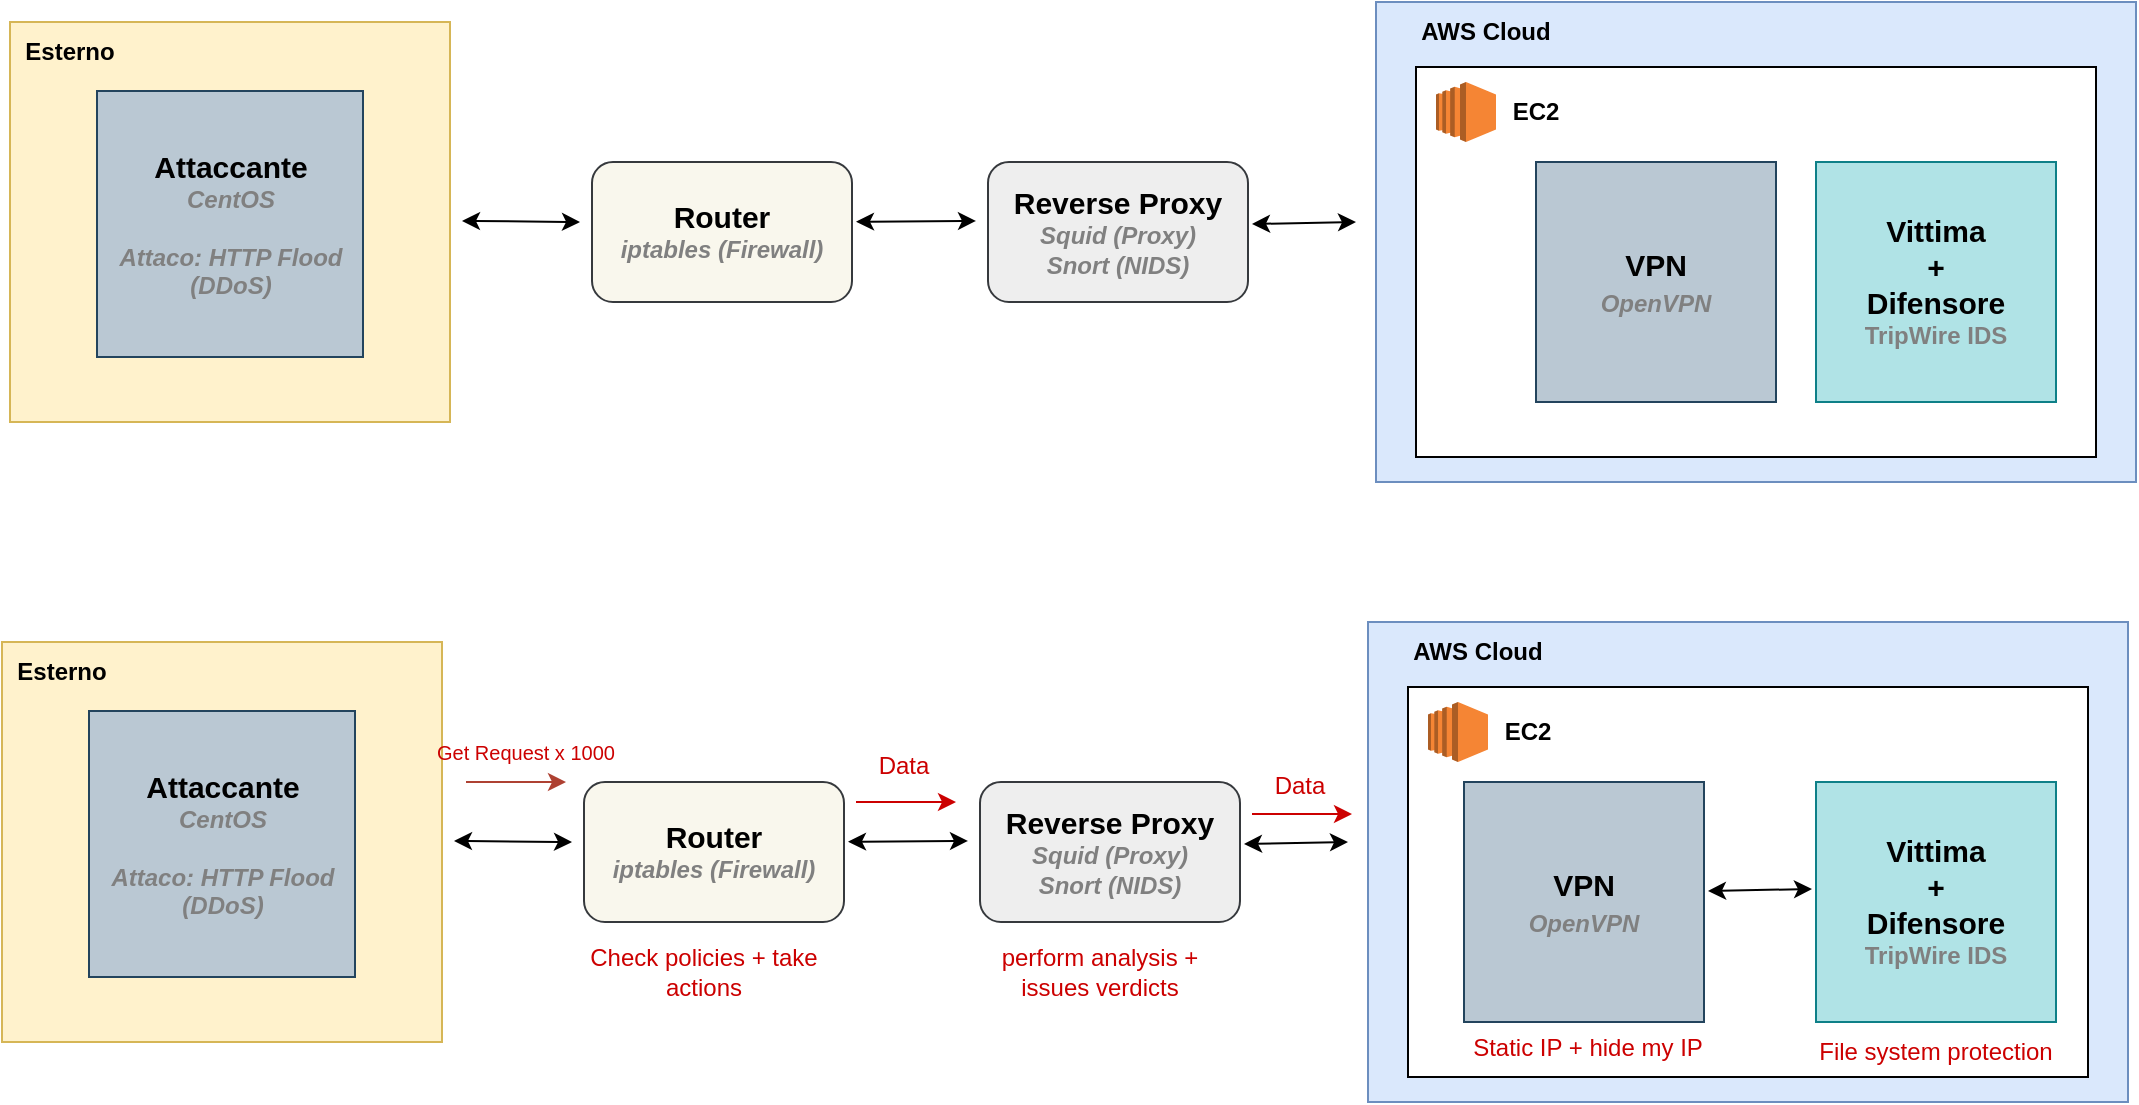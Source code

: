 <mxfile version="22.0.8" type="github">
  <diagram name="Page-1" id="G_46Ibd87XMwWbNHQ8Hr">
    <mxGraphModel dx="954" dy="519" grid="1" gridSize="10" guides="1" tooltips="1" connect="1" arrows="1" fold="1" page="1" pageScale="1" pageWidth="1169" pageHeight="827" math="0" shadow="0">
      <root>
        <mxCell id="0" />
        <mxCell id="1" parent="0" />
        <mxCell id="wrRl_CSVMA1ogH7QKfI4-5" value="" style="rounded=0;whiteSpace=wrap;html=1;fillColor=#fff2cc;strokeColor=#d6b656;" parent="1" vertex="1">
          <mxGeometry x="57" y="160" width="220" height="200" as="geometry" />
        </mxCell>
        <mxCell id="f9FQxa9d2ZdBtJksNgBv-17" value="" style="rounded=0;whiteSpace=wrap;html=1;fillColor=#dae8fc;strokeColor=#6c8ebf;" parent="1" vertex="1">
          <mxGeometry x="740" y="150" width="380" height="240" as="geometry" />
        </mxCell>
        <mxCell id="f9FQxa9d2ZdBtJksNgBv-1" value="&lt;div&gt;&lt;b&gt;&lt;font style=&quot;font-size: 15px;&quot;&gt;Attaccante&lt;/font&gt;&lt;/b&gt;&lt;/div&gt;&lt;div&gt;&lt;font color=&quot;#808080&quot;&gt;&lt;b&gt;&lt;i&gt;CentOS&lt;/i&gt;&lt;/b&gt;&lt;/font&gt;&lt;/div&gt;&lt;div&gt;&lt;font color=&quot;#808080&quot;&gt;&lt;b&gt;&lt;i&gt;&lt;br&gt;&lt;/i&gt;&lt;/b&gt;&lt;/font&gt;&lt;/div&gt;&lt;div&gt;&lt;font color=&quot;#808080&quot;&gt;&lt;b&gt;&lt;i&gt;&lt;span style=&quot;&quot;&gt;&lt;font style=&quot;font-size: 12px;&quot;&gt;Attaco: HTTP Flood&lt;/font&gt;&lt;/span&gt;&lt;/i&gt;&lt;/b&gt;&lt;/font&gt;&lt;/div&gt;&lt;div&gt;&lt;font color=&quot;#808080&quot;&gt;&lt;b&gt;&lt;i&gt;&lt;span style=&quot;&quot;&gt;&lt;font style=&quot;font-size: 12px;&quot;&gt;(DDoS)&lt;br&gt;&lt;/font&gt;&lt;/span&gt;&lt;/i&gt;&lt;/b&gt;&lt;/font&gt;&lt;/div&gt;" style="whiteSpace=wrap;html=1;aspect=fixed;fillColor=#bac8d3;strokeColor=#23445d;" parent="1" vertex="1">
          <mxGeometry x="100.5" y="194.5" width="133" height="133" as="geometry" />
        </mxCell>
        <mxCell id="f9FQxa9d2ZdBtJksNgBv-2" value="&lt;div&gt;&lt;font style=&quot;font-size: 15px;&quot;&gt;&lt;b&gt;Reverse Proxy&lt;/b&gt;&lt;/font&gt;&lt;/div&gt;&lt;div style=&quot;&quot;&gt;&lt;font style=&quot;font-size: 12px;&quot; color=&quot;#808080&quot;&gt;&lt;i&gt;&lt;font style=&quot;font-size: 12px;&quot;&gt;&lt;b&gt;Squid (Proxy)&lt;br&gt;&lt;/b&gt;&lt;/font&gt;&lt;/i&gt;&lt;/font&gt;&lt;/div&gt;&lt;div style=&quot;&quot;&gt;&lt;font style=&quot;font-size: 12px;&quot; color=&quot;#808080&quot;&gt;&lt;i&gt;&lt;font style=&quot;font-size: 12px;&quot;&gt;&lt;b&gt;Snort (NIDS)&lt;/b&gt;&lt;/font&gt;&lt;font style=&quot;font-size: 12px;&quot;&gt;&lt;b&gt;&lt;br&gt;&lt;/b&gt;&lt;/font&gt;&lt;/i&gt;&lt;/font&gt;&lt;/div&gt;" style="rounded=1;whiteSpace=wrap;html=1;fillColor=#eeeeee;strokeColor=#36393d;" parent="1" vertex="1">
          <mxGeometry x="546" y="230" width="130" height="70" as="geometry" />
        </mxCell>
        <mxCell id="f9FQxa9d2ZdBtJksNgBv-3" value="&lt;div&gt;&lt;font style=&quot;font-size: 15px;&quot;&gt;&lt;b&gt;Router&lt;/b&gt;&lt;/font&gt;&lt;/div&gt;&lt;div style=&quot;&quot;&gt;&lt;i&gt;&lt;font style=&quot;font-size: 12px;&quot; color=&quot;#808080&quot;&gt;&lt;b style=&quot;&quot;&gt;iptables (Firewall)&lt;/b&gt;&lt;/font&gt;&lt;font style=&quot;font-size: 12px;&quot; color=&quot;#808080&quot;&gt;&lt;b&gt;&lt;br&gt;&lt;/b&gt;&lt;/font&gt;&lt;/i&gt;&lt;/div&gt;" style="rounded=1;whiteSpace=wrap;html=1;fillColor=#f9f7ed;strokeColor=#36393d;" parent="1" vertex="1">
          <mxGeometry x="348" y="230" width="130" height="70" as="geometry" />
        </mxCell>
        <mxCell id="f9FQxa9d2ZdBtJksNgBv-18" value="&lt;b&gt;AWS Cloud&lt;/b&gt;" style="text;html=1;strokeColor=none;fillColor=none;align=center;verticalAlign=middle;whiteSpace=wrap;rounded=0;" parent="1" vertex="1">
          <mxGeometry x="750" y="150" width="90" height="30" as="geometry" />
        </mxCell>
        <mxCell id="wrRl_CSVMA1ogH7QKfI4-1" value="" style="endArrow=classic;startArrow=classic;html=1;rounded=0;" parent="1" edge="1">
          <mxGeometry width="50" height="50" relative="1" as="geometry">
            <mxPoint x="678" y="261" as="sourcePoint" />
            <mxPoint x="730" y="260" as="targetPoint" />
          </mxGeometry>
        </mxCell>
        <mxCell id="wrRl_CSVMA1ogH7QKfI4-2" value="" style="endArrow=classic;startArrow=classic;html=1;rounded=0;" parent="1" edge="1">
          <mxGeometry width="50" height="50" relative="1" as="geometry">
            <mxPoint x="283" y="259.44" as="sourcePoint" />
            <mxPoint x="342" y="260" as="targetPoint" />
          </mxGeometry>
        </mxCell>
        <mxCell id="wrRl_CSVMA1ogH7QKfI4-3" value="" style="endArrow=classic;startArrow=classic;html=1;rounded=0;" parent="1" edge="1">
          <mxGeometry width="50" height="50" relative="1" as="geometry">
            <mxPoint x="480" y="259.88" as="sourcePoint" />
            <mxPoint x="540" y="259.44" as="targetPoint" />
          </mxGeometry>
        </mxCell>
        <mxCell id="wrRl_CSVMA1ogH7QKfI4-6" value="&lt;b&gt;Esterno&lt;/b&gt;" style="text;html=1;strokeColor=none;fillColor=none;align=center;verticalAlign=middle;whiteSpace=wrap;rounded=0;" parent="1" vertex="1">
          <mxGeometry x="57" y="160" width="60" height="30" as="geometry" />
        </mxCell>
        <mxCell id="MxLyj3iV6a0nHhZ-u5k7-2" value="" style="rounded=0;whiteSpace=wrap;html=1;" vertex="1" parent="1">
          <mxGeometry x="760" y="182.5" width="340" height="195" as="geometry" />
        </mxCell>
        <mxCell id="f9FQxa9d2ZdBtJksNgBv-7" value="&lt;div&gt;&lt;b&gt;&lt;font style=&quot;font-size: 15px;&quot;&gt;Vittima&lt;/font&gt;&lt;/b&gt;&lt;/div&gt;&lt;div&gt;&lt;b&gt;&lt;font style=&quot;font-size: 15px;&quot;&gt;+&lt;/font&gt;&lt;/b&gt;&lt;/div&gt;&lt;div&gt;&lt;b&gt;&lt;font style=&quot;font-size: 15px;&quot;&gt;Difensore&lt;br&gt;&lt;/font&gt;&lt;/b&gt;&lt;/div&gt;&lt;div&gt;&lt;b style=&quot;&quot;&gt;&lt;font color=&quot;#808080&quot; style=&quot;font-size: 12px;&quot;&gt;TripWire IDS&lt;br&gt;&lt;/font&gt;&lt;/b&gt;&lt;/div&gt;" style="whiteSpace=wrap;html=1;aspect=fixed;fillColor=#b0e3e6;strokeColor=#0e8088;" parent="1" vertex="1">
          <mxGeometry x="960" y="230" width="120" height="120" as="geometry" />
        </mxCell>
        <mxCell id="MxLyj3iV6a0nHhZ-u5k7-1" value="&lt;div&gt;&lt;font style=&quot;font-size: 15px;&quot;&gt;&lt;b&gt;VPN&lt;/b&gt;&lt;/font&gt;&lt;/div&gt;&lt;div&gt;&lt;font color=&quot;#808080&quot; style=&quot;font-size: 15px;&quot;&gt;&lt;b style=&quot;font-size: 12px;&quot;&gt;&lt;i&gt;OpenVPN&lt;br&gt;&lt;/i&gt;&lt;/b&gt;&lt;/font&gt;&lt;/div&gt;" style="whiteSpace=wrap;html=1;aspect=fixed;fillColor=#bac8d3;strokeColor=#23445d;" vertex="1" parent="1">
          <mxGeometry x="820" y="230" width="120" height="120" as="geometry" />
        </mxCell>
        <mxCell id="MxLyj3iV6a0nHhZ-u5k7-3" value="" style="outlineConnect=0;dashed=0;verticalLabelPosition=bottom;verticalAlign=top;align=center;html=1;shape=mxgraph.aws3.ec2;fillColor=#F58534;gradientColor=none;" vertex="1" parent="1">
          <mxGeometry x="770" y="190" width="30" height="30" as="geometry" />
        </mxCell>
        <mxCell id="MxLyj3iV6a0nHhZ-u5k7-4" value="&lt;b&gt;EC2&lt;/b&gt;" style="text;html=1;strokeColor=none;fillColor=none;align=center;verticalAlign=middle;whiteSpace=wrap;rounded=0;" vertex="1" parent="1">
          <mxGeometry x="790" y="190" width="60" height="30" as="geometry" />
        </mxCell>
        <mxCell id="MxLyj3iV6a0nHhZ-u5k7-5" value="" style="rounded=0;whiteSpace=wrap;html=1;fillColor=#fff2cc;strokeColor=#d6b656;" vertex="1" parent="1">
          <mxGeometry x="53" y="470" width="220" height="200" as="geometry" />
        </mxCell>
        <mxCell id="MxLyj3iV6a0nHhZ-u5k7-6" value="" style="rounded=0;whiteSpace=wrap;html=1;fillColor=#dae8fc;strokeColor=#6c8ebf;" vertex="1" parent="1">
          <mxGeometry x="736" y="460" width="380" height="240" as="geometry" />
        </mxCell>
        <mxCell id="MxLyj3iV6a0nHhZ-u5k7-7" value="&lt;div&gt;&lt;b&gt;&lt;font style=&quot;font-size: 15px;&quot;&gt;Attaccante&lt;/font&gt;&lt;/b&gt;&lt;/div&gt;&lt;div&gt;&lt;font color=&quot;#808080&quot;&gt;&lt;b&gt;&lt;i&gt;CentOS&lt;/i&gt;&lt;/b&gt;&lt;/font&gt;&lt;/div&gt;&lt;div&gt;&lt;font color=&quot;#808080&quot;&gt;&lt;b&gt;&lt;i&gt;&lt;br&gt;&lt;/i&gt;&lt;/b&gt;&lt;/font&gt;&lt;/div&gt;&lt;div&gt;&lt;font color=&quot;#808080&quot;&gt;&lt;b&gt;&lt;i&gt;&lt;span style=&quot;&quot;&gt;&lt;font style=&quot;font-size: 12px;&quot;&gt;Attaco: HTTP Flood&lt;/font&gt;&lt;/span&gt;&lt;/i&gt;&lt;/b&gt;&lt;/font&gt;&lt;/div&gt;&lt;div&gt;&lt;font color=&quot;#808080&quot;&gt;&lt;b&gt;&lt;i&gt;&lt;span style=&quot;&quot;&gt;&lt;font style=&quot;font-size: 12px;&quot;&gt;(DDoS)&lt;br&gt;&lt;/font&gt;&lt;/span&gt;&lt;/i&gt;&lt;/b&gt;&lt;/font&gt;&lt;/div&gt;" style="whiteSpace=wrap;html=1;aspect=fixed;fillColor=#bac8d3;strokeColor=#23445d;" vertex="1" parent="1">
          <mxGeometry x="96.5" y="504.5" width="133" height="133" as="geometry" />
        </mxCell>
        <mxCell id="MxLyj3iV6a0nHhZ-u5k7-8" value="&lt;div&gt;&lt;font style=&quot;font-size: 15px;&quot;&gt;&lt;b&gt;Reverse Proxy&lt;/b&gt;&lt;/font&gt;&lt;/div&gt;&lt;div style=&quot;&quot;&gt;&lt;font style=&quot;font-size: 12px;&quot; color=&quot;#808080&quot;&gt;&lt;i&gt;&lt;font style=&quot;font-size: 12px;&quot;&gt;&lt;b&gt;Squid (Proxy)&lt;br&gt;&lt;/b&gt;&lt;/font&gt;&lt;/i&gt;&lt;/font&gt;&lt;/div&gt;&lt;div style=&quot;&quot;&gt;&lt;font style=&quot;font-size: 12px;&quot; color=&quot;#808080&quot;&gt;&lt;i&gt;&lt;font style=&quot;font-size: 12px;&quot;&gt;&lt;b&gt;Snort (NIDS)&lt;/b&gt;&lt;/font&gt;&lt;font style=&quot;font-size: 12px;&quot;&gt;&lt;b&gt;&lt;br&gt;&lt;/b&gt;&lt;/font&gt;&lt;/i&gt;&lt;/font&gt;&lt;/div&gt;" style="rounded=1;whiteSpace=wrap;html=1;fillColor=#eeeeee;strokeColor=#36393d;" vertex="1" parent="1">
          <mxGeometry x="542" y="540" width="130" height="70" as="geometry" />
        </mxCell>
        <mxCell id="MxLyj3iV6a0nHhZ-u5k7-9" value="&lt;div&gt;&lt;font style=&quot;font-size: 15px;&quot;&gt;&lt;b&gt;Router&lt;/b&gt;&lt;/font&gt;&lt;/div&gt;&lt;div style=&quot;&quot;&gt;&lt;i&gt;&lt;font style=&quot;font-size: 12px;&quot; color=&quot;#808080&quot;&gt;&lt;b style=&quot;&quot;&gt;iptables (Firewall)&lt;/b&gt;&lt;/font&gt;&lt;font style=&quot;font-size: 12px;&quot; color=&quot;#808080&quot;&gt;&lt;b&gt;&lt;br&gt;&lt;/b&gt;&lt;/font&gt;&lt;/i&gt;&lt;/div&gt;" style="rounded=1;whiteSpace=wrap;html=1;fillColor=#f9f7ed;strokeColor=#36393d;" vertex="1" parent="1">
          <mxGeometry x="344" y="540" width="130" height="70" as="geometry" />
        </mxCell>
        <mxCell id="MxLyj3iV6a0nHhZ-u5k7-10" value="&lt;b&gt;AWS Cloud&lt;/b&gt;" style="text;html=1;strokeColor=none;fillColor=none;align=center;verticalAlign=middle;whiteSpace=wrap;rounded=0;" vertex="1" parent="1">
          <mxGeometry x="746" y="460" width="90" height="30" as="geometry" />
        </mxCell>
        <mxCell id="MxLyj3iV6a0nHhZ-u5k7-11" value="" style="endArrow=classic;startArrow=classic;html=1;rounded=0;" edge="1" parent="1">
          <mxGeometry width="50" height="50" relative="1" as="geometry">
            <mxPoint x="674" y="571" as="sourcePoint" />
            <mxPoint x="726" y="570" as="targetPoint" />
          </mxGeometry>
        </mxCell>
        <mxCell id="MxLyj3iV6a0nHhZ-u5k7-12" value="" style="endArrow=classic;startArrow=classic;html=1;rounded=0;" edge="1" parent="1">
          <mxGeometry width="50" height="50" relative="1" as="geometry">
            <mxPoint x="279" y="569.44" as="sourcePoint" />
            <mxPoint x="338" y="570" as="targetPoint" />
          </mxGeometry>
        </mxCell>
        <mxCell id="MxLyj3iV6a0nHhZ-u5k7-13" value="" style="endArrow=classic;startArrow=classic;html=1;rounded=0;" edge="1" parent="1">
          <mxGeometry width="50" height="50" relative="1" as="geometry">
            <mxPoint x="476" y="569.88" as="sourcePoint" />
            <mxPoint x="536" y="569.44" as="targetPoint" />
          </mxGeometry>
        </mxCell>
        <mxCell id="MxLyj3iV6a0nHhZ-u5k7-14" value="&lt;b&gt;Esterno&lt;/b&gt;" style="text;html=1;strokeColor=none;fillColor=none;align=center;verticalAlign=middle;whiteSpace=wrap;rounded=0;" vertex="1" parent="1">
          <mxGeometry x="53" y="470" width="60" height="30" as="geometry" />
        </mxCell>
        <mxCell id="MxLyj3iV6a0nHhZ-u5k7-15" value="" style="rounded=0;whiteSpace=wrap;html=1;" vertex="1" parent="1">
          <mxGeometry x="756" y="492.5" width="340" height="195" as="geometry" />
        </mxCell>
        <mxCell id="MxLyj3iV6a0nHhZ-u5k7-16" value="&lt;div&gt;&lt;b&gt;&lt;font style=&quot;font-size: 15px;&quot;&gt;Vittima&lt;/font&gt;&lt;/b&gt;&lt;/div&gt;&lt;div&gt;&lt;b&gt;&lt;font style=&quot;font-size: 15px;&quot;&gt;+&lt;/font&gt;&lt;/b&gt;&lt;/div&gt;&lt;div&gt;&lt;b&gt;&lt;font style=&quot;font-size: 15px;&quot;&gt;Difensore&lt;br&gt;&lt;/font&gt;&lt;/b&gt;&lt;/div&gt;&lt;div&gt;&lt;b style=&quot;&quot;&gt;&lt;font color=&quot;#808080&quot; style=&quot;font-size: 12px;&quot;&gt;TripWire IDS&lt;br&gt;&lt;/font&gt;&lt;/b&gt;&lt;/div&gt;" style="whiteSpace=wrap;html=1;aspect=fixed;fillColor=#b0e3e6;strokeColor=#0e8088;" vertex="1" parent="1">
          <mxGeometry x="960" y="540" width="120" height="120" as="geometry" />
        </mxCell>
        <mxCell id="MxLyj3iV6a0nHhZ-u5k7-17" value="&lt;div&gt;&lt;font style=&quot;font-size: 15px;&quot;&gt;&lt;b&gt;VPN&lt;/b&gt;&lt;/font&gt;&lt;/div&gt;&lt;div&gt;&lt;font color=&quot;#808080&quot; style=&quot;font-size: 15px;&quot;&gt;&lt;b style=&quot;font-size: 12px;&quot;&gt;&lt;i&gt;OpenVPN&lt;br&gt;&lt;/i&gt;&lt;/b&gt;&lt;/font&gt;&lt;/div&gt;" style="whiteSpace=wrap;html=1;aspect=fixed;fillColor=#bac8d3;strokeColor=#23445d;" vertex="1" parent="1">
          <mxGeometry x="784" y="540" width="120" height="120" as="geometry" />
        </mxCell>
        <mxCell id="MxLyj3iV6a0nHhZ-u5k7-18" value="" style="outlineConnect=0;dashed=0;verticalLabelPosition=bottom;verticalAlign=top;align=center;html=1;shape=mxgraph.aws3.ec2;fillColor=#F58534;gradientColor=none;" vertex="1" parent="1">
          <mxGeometry x="766" y="500" width="30" height="30" as="geometry" />
        </mxCell>
        <mxCell id="MxLyj3iV6a0nHhZ-u5k7-19" value="&lt;b&gt;EC2&lt;/b&gt;" style="text;html=1;strokeColor=none;fillColor=none;align=center;verticalAlign=middle;whiteSpace=wrap;rounded=0;" vertex="1" parent="1">
          <mxGeometry x="786" y="500" width="60" height="30" as="geometry" />
        </mxCell>
        <mxCell id="MxLyj3iV6a0nHhZ-u5k7-20" value="" style="endArrow=classic;html=1;rounded=0;fillColor=#fad9d5;strokeColor=#ae4132;" edge="1" parent="1">
          <mxGeometry width="50" height="50" relative="1" as="geometry">
            <mxPoint x="285" y="540" as="sourcePoint" />
            <mxPoint x="335" y="540" as="targetPoint" />
          </mxGeometry>
        </mxCell>
        <mxCell id="MxLyj3iV6a0nHhZ-u5k7-22" value="&lt;font color=&quot;#cc0000&quot; style=&quot;font-size: 10px;&quot;&gt;Get Request x 1000&lt;/font&gt;" style="text;html=1;strokeColor=none;fillColor=none;align=center;verticalAlign=middle;whiteSpace=wrap;rounded=0;" vertex="1" parent="1">
          <mxGeometry x="260" y="510" width="110" height="30" as="geometry" />
        </mxCell>
        <mxCell id="MxLyj3iV6a0nHhZ-u5k7-24" value="&lt;font color=&quot;#cc0000&quot;&gt;Check policies + take actions&lt;/font&gt;" style="text;html=1;strokeColor=none;fillColor=none;align=center;verticalAlign=middle;whiteSpace=wrap;rounded=0;" vertex="1" parent="1">
          <mxGeometry x="344" y="620" width="120" height="30" as="geometry" />
        </mxCell>
        <mxCell id="MxLyj3iV6a0nHhZ-u5k7-25" value="" style="endArrow=classic;html=1;rounded=0;strokeColor=#CC0000;" edge="1" parent="1">
          <mxGeometry width="50" height="50" relative="1" as="geometry">
            <mxPoint x="480" y="550" as="sourcePoint" />
            <mxPoint x="530" y="550" as="targetPoint" />
          </mxGeometry>
        </mxCell>
        <mxCell id="MxLyj3iV6a0nHhZ-u5k7-26" value="&lt;font color=&quot;#cc0000&quot;&gt;Data&lt;/font&gt;" style="text;html=1;strokeColor=none;fillColor=none;align=center;verticalAlign=middle;whiteSpace=wrap;rounded=0;" vertex="1" parent="1">
          <mxGeometry x="474" y="517" width="60" height="30" as="geometry" />
        </mxCell>
        <mxCell id="MxLyj3iV6a0nHhZ-u5k7-27" value="&lt;font color=&quot;#cc0000&quot;&gt;perform analysis + issues verdicts&lt;/font&gt;" style="text;html=1;strokeColor=none;fillColor=none;align=center;verticalAlign=middle;whiteSpace=wrap;rounded=0;" vertex="1" parent="1">
          <mxGeometry x="542" y="620" width="120" height="30" as="geometry" />
        </mxCell>
        <mxCell id="MxLyj3iV6a0nHhZ-u5k7-29" value="&lt;font color=&quot;#cc0000&quot;&gt;Static IP + hide my IP&lt;br&gt;&lt;/font&gt;" style="text;html=1;strokeColor=none;fillColor=none;align=center;verticalAlign=middle;whiteSpace=wrap;rounded=0;" vertex="1" parent="1">
          <mxGeometry x="786" y="657.5" width="120" height="30" as="geometry" />
        </mxCell>
        <mxCell id="MxLyj3iV6a0nHhZ-u5k7-30" value="" style="endArrow=classic;html=1;rounded=0;strokeColor=#CC0000;" edge="1" parent="1">
          <mxGeometry width="50" height="50" relative="1" as="geometry">
            <mxPoint x="678" y="556" as="sourcePoint" />
            <mxPoint x="728" y="556" as="targetPoint" />
          </mxGeometry>
        </mxCell>
        <mxCell id="MxLyj3iV6a0nHhZ-u5k7-31" value="&lt;font color=&quot;#cc0000&quot;&gt;Data&lt;/font&gt;" style="text;html=1;strokeColor=none;fillColor=none;align=center;verticalAlign=middle;whiteSpace=wrap;rounded=0;" vertex="1" parent="1">
          <mxGeometry x="672" y="527" width="60" height="30" as="geometry" />
        </mxCell>
        <mxCell id="MxLyj3iV6a0nHhZ-u5k7-32" value="" style="endArrow=classic;startArrow=classic;html=1;rounded=0;" edge="1" parent="1">
          <mxGeometry width="50" height="50" relative="1" as="geometry">
            <mxPoint x="906" y="594.5" as="sourcePoint" />
            <mxPoint x="958" y="593.5" as="targetPoint" />
          </mxGeometry>
        </mxCell>
        <mxCell id="MxLyj3iV6a0nHhZ-u5k7-34" value="&lt;font color=&quot;#cc0000&quot;&gt;File system protection &lt;br&gt;&lt;/font&gt;" style="text;html=1;strokeColor=none;fillColor=none;align=center;verticalAlign=middle;whiteSpace=wrap;rounded=0;" vertex="1" parent="1">
          <mxGeometry x="960" y="660" width="120" height="30" as="geometry" />
        </mxCell>
      </root>
    </mxGraphModel>
  </diagram>
</mxfile>
